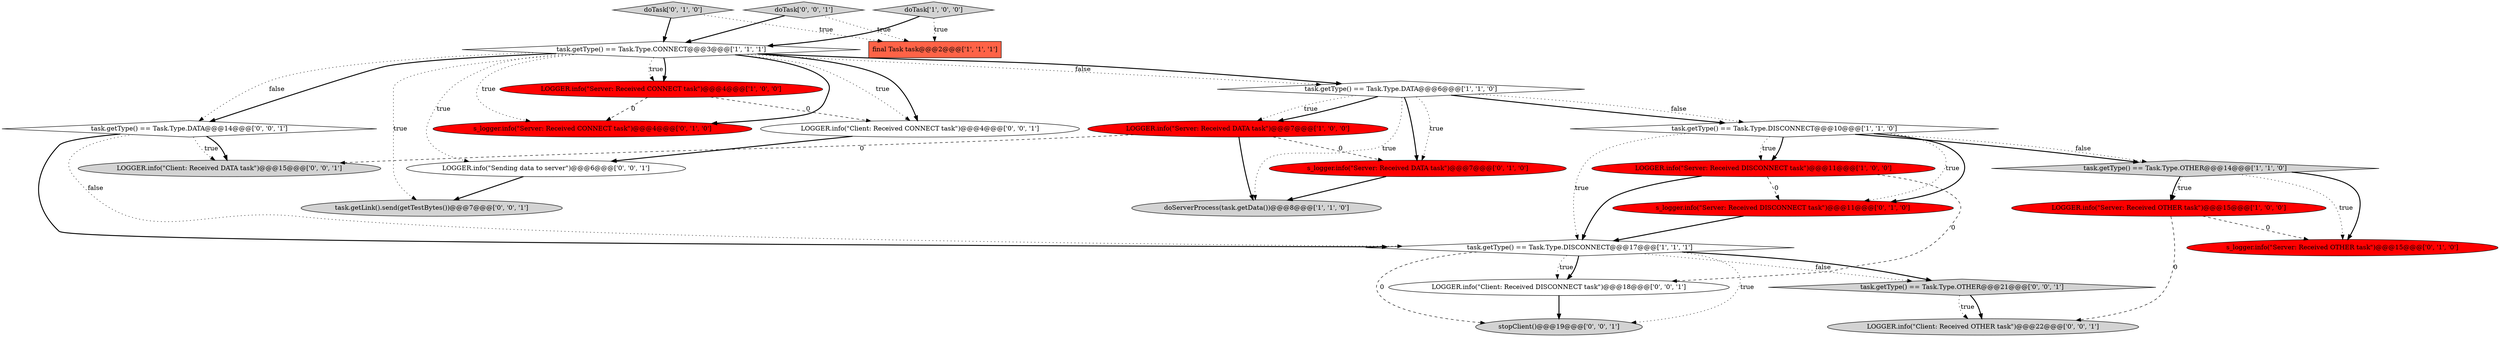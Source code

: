 digraph {
9 [style = filled, label = "task.getType() == Task.Type.CONNECT@@@3@@@['1', '1', '1']", fillcolor = white, shape = diamond image = "AAA0AAABBB1BBB"];
20 [style = filled, label = "LOGGER.info(\"Client: Received OTHER task\")@@@22@@@['0', '0', '1']", fillcolor = lightgray, shape = ellipse image = "AAA0AAABBB3BBB"];
15 [style = filled, label = "doTask['0', '1', '0']", fillcolor = lightgray, shape = diamond image = "AAA0AAABBB2BBB"];
26 [style = filled, label = "task.getType() == Task.Type.DATA@@@14@@@['0', '0', '1']", fillcolor = white, shape = diamond image = "AAA0AAABBB3BBB"];
19 [style = filled, label = "LOGGER.info(\"Client: Received DISCONNECT task\")@@@18@@@['0', '0', '1']", fillcolor = white, shape = ellipse image = "AAA0AAABBB3BBB"];
7 [style = filled, label = "task.getType() == Task.Type.DISCONNECT@@@17@@@['1', '1', '1']", fillcolor = white, shape = diamond image = "AAA0AAABBB1BBB"];
18 [style = filled, label = "LOGGER.info(\"Client: Received DATA task\")@@@15@@@['0', '0', '1']", fillcolor = lightgray, shape = ellipse image = "AAA0AAABBB3BBB"];
11 [style = filled, label = "task.getType() == Task.Type.DISCONNECT@@@10@@@['1', '1', '0']", fillcolor = white, shape = diamond image = "AAA0AAABBB1BBB"];
21 [style = filled, label = "task.getLink().send(getTestBytes())@@@7@@@['0', '0', '1']", fillcolor = lightgray, shape = ellipse image = "AAA0AAABBB3BBB"];
25 [style = filled, label = "LOGGER.info(\"Client: Received CONNECT task\")@@@4@@@['0', '0', '1']", fillcolor = white, shape = ellipse image = "AAA0AAABBB3BBB"];
8 [style = filled, label = "doTask['1', '0', '0']", fillcolor = lightgray, shape = diamond image = "AAA0AAABBB1BBB"];
16 [style = filled, label = "s_logger.info(\"Server: Received CONNECT task\")@@@4@@@['0', '1', '0']", fillcolor = red, shape = ellipse image = "AAA1AAABBB2BBB"];
22 [style = filled, label = "LOGGER.info(\"Sending data to server\")@@@6@@@['0', '0', '1']", fillcolor = white, shape = ellipse image = "AAA0AAABBB3BBB"];
12 [style = filled, label = "s_logger.info(\"Server: Received DISCONNECT task\")@@@11@@@['0', '1', '0']", fillcolor = red, shape = ellipse image = "AAA1AAABBB2BBB"];
10 [style = filled, label = "LOGGER.info(\"Server: Received CONNECT task\")@@@4@@@['1', '0', '0']", fillcolor = red, shape = ellipse image = "AAA1AAABBB1BBB"];
3 [style = filled, label = "task.getType() == Task.Type.OTHER@@@14@@@['1', '1', '0']", fillcolor = lightgray, shape = diamond image = "AAA0AAABBB1BBB"];
5 [style = filled, label = "task.getType() == Task.Type.DATA@@@6@@@['1', '1', '0']", fillcolor = white, shape = diamond image = "AAA0AAABBB1BBB"];
14 [style = filled, label = "s_logger.info(\"Server: Received DATA task\")@@@7@@@['0', '1', '0']", fillcolor = red, shape = ellipse image = "AAA1AAABBB2BBB"];
24 [style = filled, label = "stopClient()@@@19@@@['0', '0', '1']", fillcolor = lightgray, shape = ellipse image = "AAA0AAABBB3BBB"];
1 [style = filled, label = "LOGGER.info(\"Server: Received DATA task\")@@@7@@@['1', '0', '0']", fillcolor = red, shape = ellipse image = "AAA1AAABBB1BBB"];
17 [style = filled, label = "doTask['0', '0', '1']", fillcolor = lightgray, shape = diamond image = "AAA0AAABBB3BBB"];
23 [style = filled, label = "task.getType() == Task.Type.OTHER@@@21@@@['0', '0', '1']", fillcolor = lightgray, shape = diamond image = "AAA0AAABBB3BBB"];
4 [style = filled, label = "LOGGER.info(\"Server: Received OTHER task\")@@@15@@@['1', '0', '0']", fillcolor = red, shape = ellipse image = "AAA1AAABBB1BBB"];
6 [style = filled, label = "final Task task@@@2@@@['1', '1', '1']", fillcolor = tomato, shape = box image = "AAA0AAABBB1BBB"];
13 [style = filled, label = "s_logger.info(\"Server: Received OTHER task\")@@@15@@@['0', '1', '0']", fillcolor = red, shape = ellipse image = "AAA1AAABBB2BBB"];
0 [style = filled, label = "doServerProcess(task.getData())@@@8@@@['1', '1', '0']", fillcolor = lightgray, shape = ellipse image = "AAA0AAABBB1BBB"];
2 [style = filled, label = "LOGGER.info(\"Server: Received DISCONNECT task\")@@@11@@@['1', '0', '0']", fillcolor = red, shape = ellipse image = "AAA1AAABBB1BBB"];
7->23 [style = dotted, label="false"];
11->7 [style = dotted, label="true"];
5->14 [style = dotted, label="true"];
23->20 [style = bold, label=""];
2->19 [style = dashed, label="0"];
26->7 [style = bold, label=""];
25->22 [style = bold, label=""];
1->14 [style = dashed, label="0"];
17->6 [style = dotted, label="true"];
7->19 [style = dotted, label="true"];
17->9 [style = bold, label=""];
5->1 [style = dotted, label="true"];
11->12 [style = dotted, label="true"];
5->11 [style = dotted, label="false"];
26->7 [style = dotted, label="false"];
3->4 [style = dotted, label="true"];
22->21 [style = bold, label=""];
11->12 [style = bold, label=""];
1->18 [style = dashed, label="0"];
5->0 [style = dotted, label="true"];
1->0 [style = bold, label=""];
9->10 [style = bold, label=""];
5->14 [style = bold, label=""];
9->21 [style = dotted, label="true"];
7->24 [style = dotted, label="true"];
3->4 [style = bold, label=""];
11->2 [style = bold, label=""];
9->16 [style = bold, label=""];
12->7 [style = bold, label=""];
9->25 [style = dotted, label="true"];
19->24 [style = bold, label=""];
9->26 [style = bold, label=""];
5->1 [style = bold, label=""];
2->12 [style = dashed, label="0"];
23->20 [style = dotted, label="true"];
11->2 [style = dotted, label="true"];
8->6 [style = dotted, label="true"];
14->0 [style = bold, label=""];
11->3 [style = bold, label=""];
7->24 [style = dashed, label="0"];
15->9 [style = bold, label=""];
4->20 [style = dashed, label="0"];
15->6 [style = dotted, label="true"];
9->25 [style = bold, label=""];
7->23 [style = bold, label=""];
9->5 [style = dotted, label="false"];
8->9 [style = bold, label=""];
9->5 [style = bold, label=""];
11->3 [style = dotted, label="false"];
3->13 [style = bold, label=""];
26->18 [style = dotted, label="true"];
9->26 [style = dotted, label="false"];
5->11 [style = bold, label=""];
10->16 [style = dashed, label="0"];
2->7 [style = bold, label=""];
9->16 [style = dotted, label="true"];
4->13 [style = dashed, label="0"];
9->22 [style = dotted, label="true"];
9->10 [style = dotted, label="true"];
7->19 [style = bold, label=""];
10->25 [style = dashed, label="0"];
3->13 [style = dotted, label="true"];
26->18 [style = bold, label=""];
}
